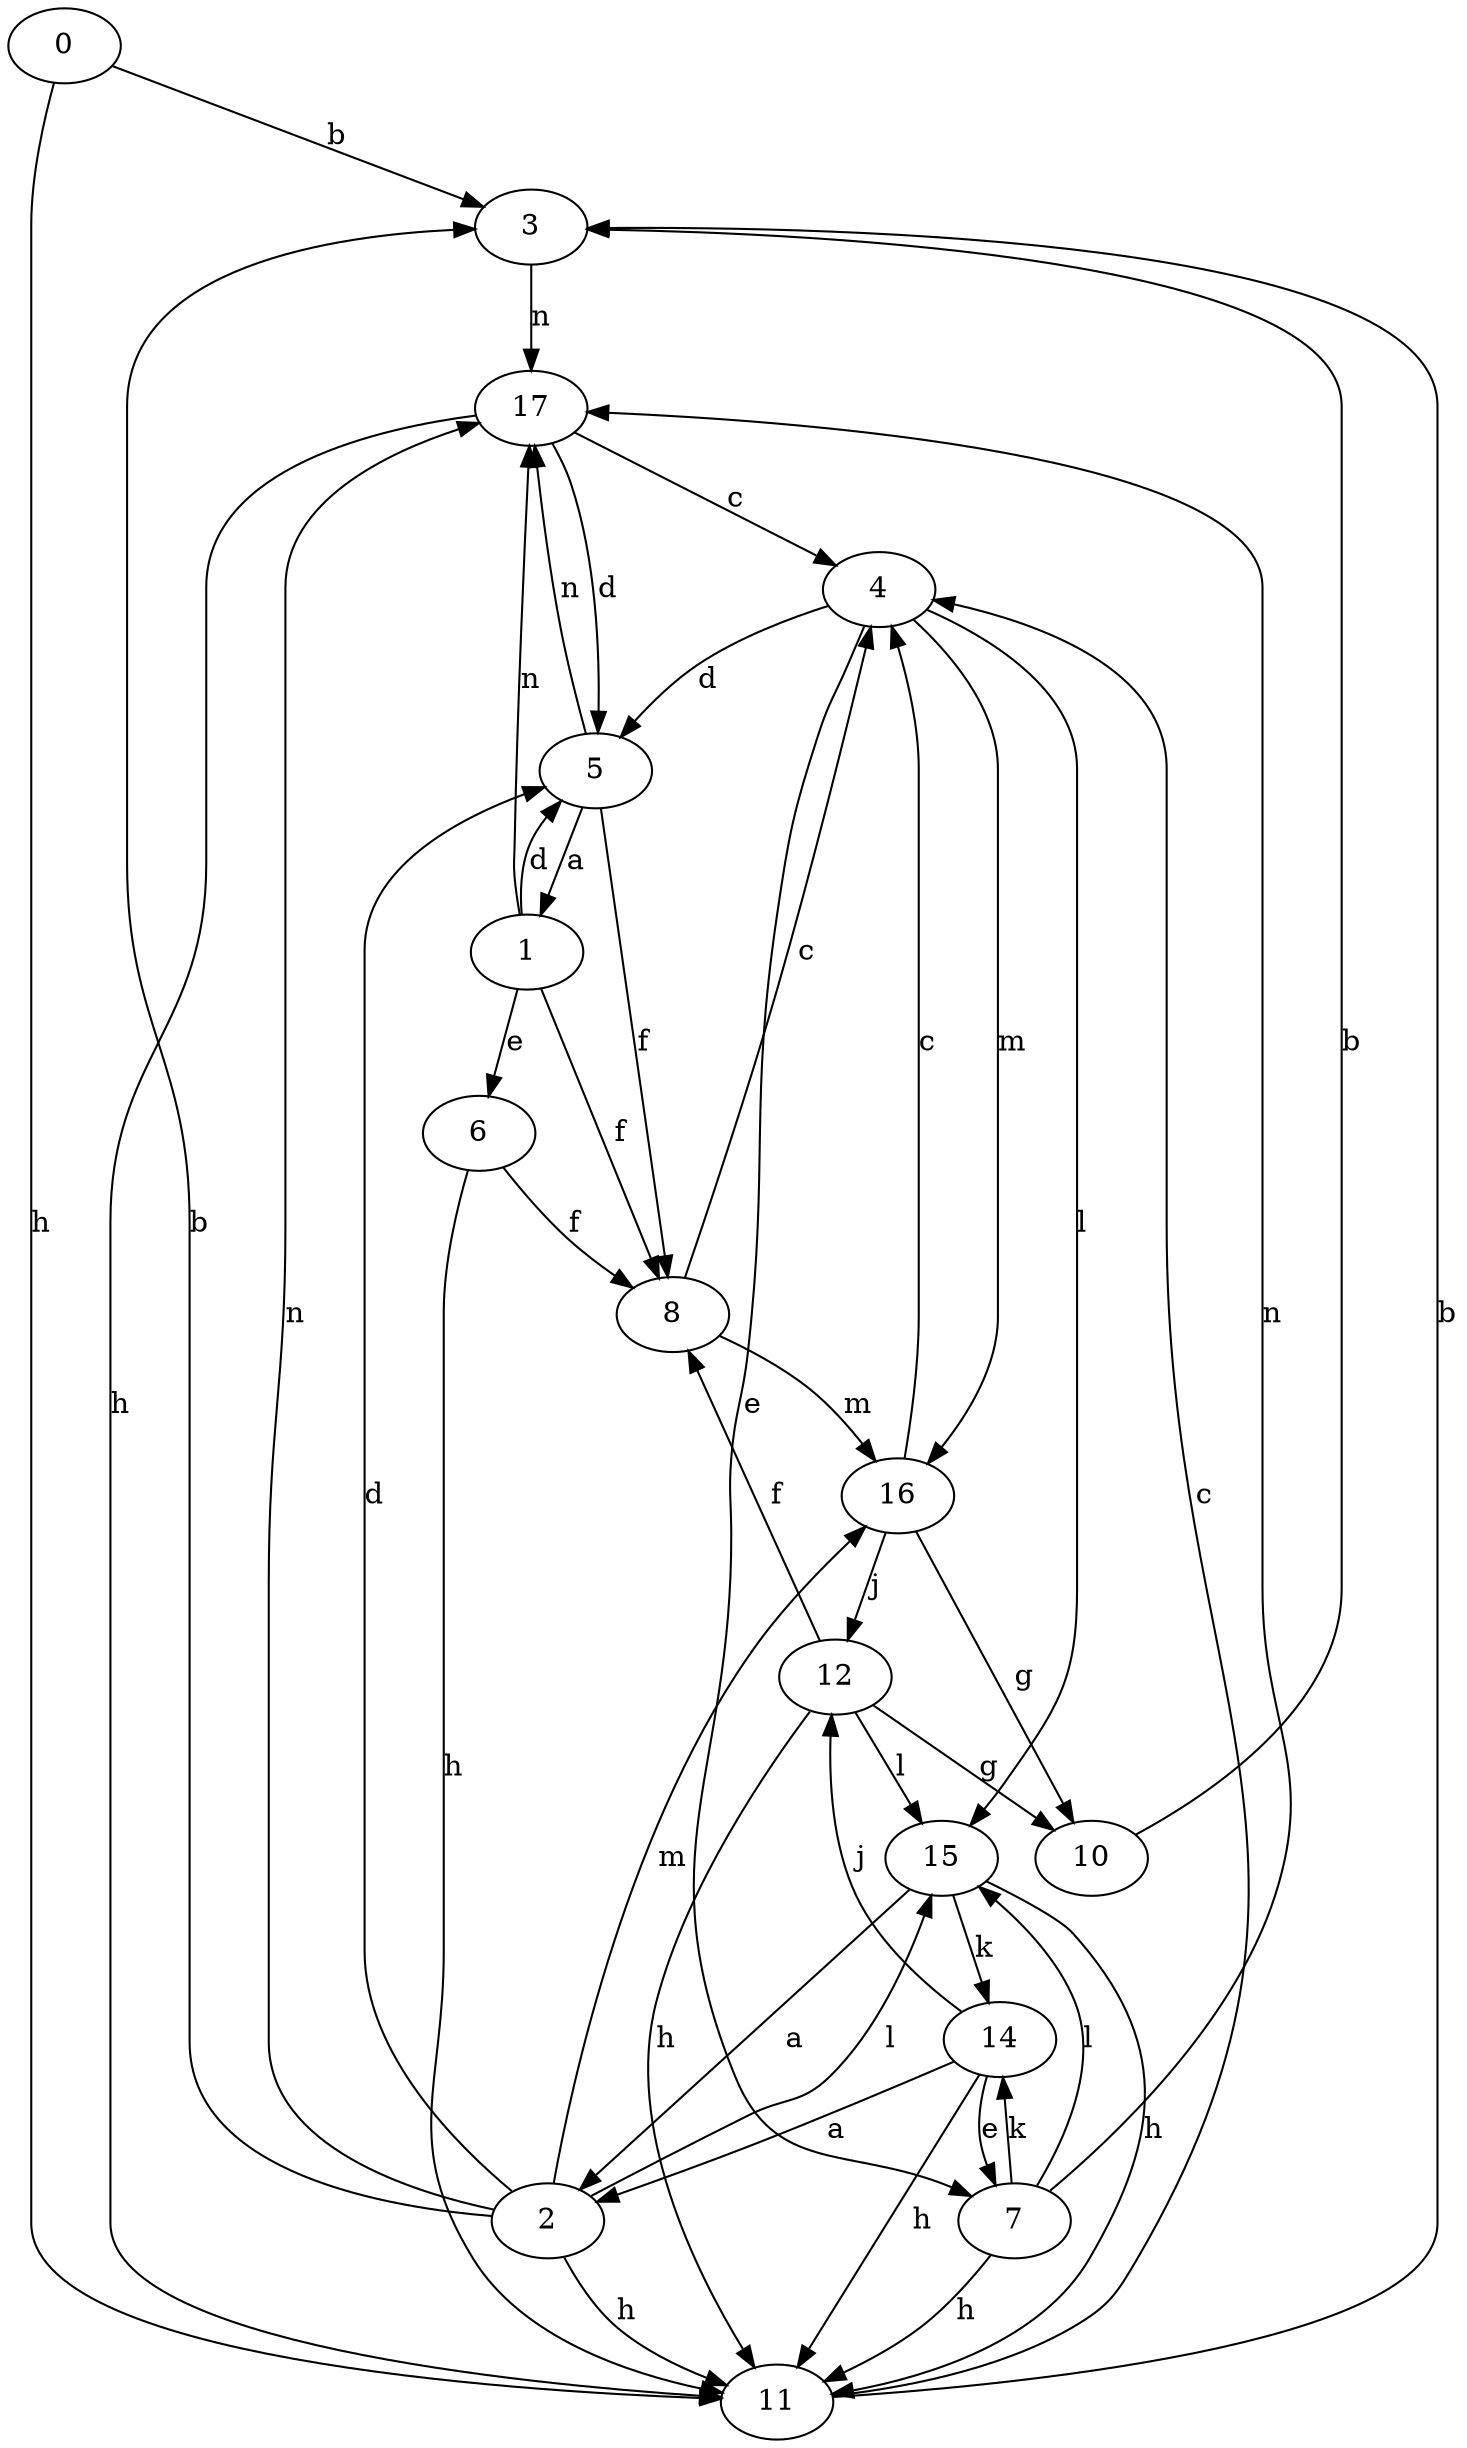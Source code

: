 strict digraph  {
0;
1;
2;
3;
4;
5;
6;
7;
8;
10;
11;
12;
14;
15;
16;
17;
0 -> 3  [label=b];
0 -> 11  [label=h];
1 -> 5  [label=d];
1 -> 6  [label=e];
1 -> 8  [label=f];
1 -> 17  [label=n];
2 -> 3  [label=b];
2 -> 5  [label=d];
2 -> 11  [label=h];
2 -> 15  [label=l];
2 -> 16  [label=m];
2 -> 17  [label=n];
3 -> 17  [label=n];
4 -> 5  [label=d];
4 -> 7  [label=e];
4 -> 15  [label=l];
4 -> 16  [label=m];
5 -> 1  [label=a];
5 -> 8  [label=f];
5 -> 17  [label=n];
6 -> 8  [label=f];
6 -> 11  [label=h];
7 -> 11  [label=h];
7 -> 14  [label=k];
7 -> 15  [label=l];
7 -> 17  [label=n];
8 -> 4  [label=c];
8 -> 16  [label=m];
10 -> 3  [label=b];
11 -> 3  [label=b];
11 -> 4  [label=c];
12 -> 8  [label=f];
12 -> 10  [label=g];
12 -> 11  [label=h];
12 -> 15  [label=l];
14 -> 2  [label=a];
14 -> 7  [label=e];
14 -> 11  [label=h];
14 -> 12  [label=j];
15 -> 2  [label=a];
15 -> 11  [label=h];
15 -> 14  [label=k];
16 -> 4  [label=c];
16 -> 10  [label=g];
16 -> 12  [label=j];
17 -> 4  [label=c];
17 -> 5  [label=d];
17 -> 11  [label=h];
}
